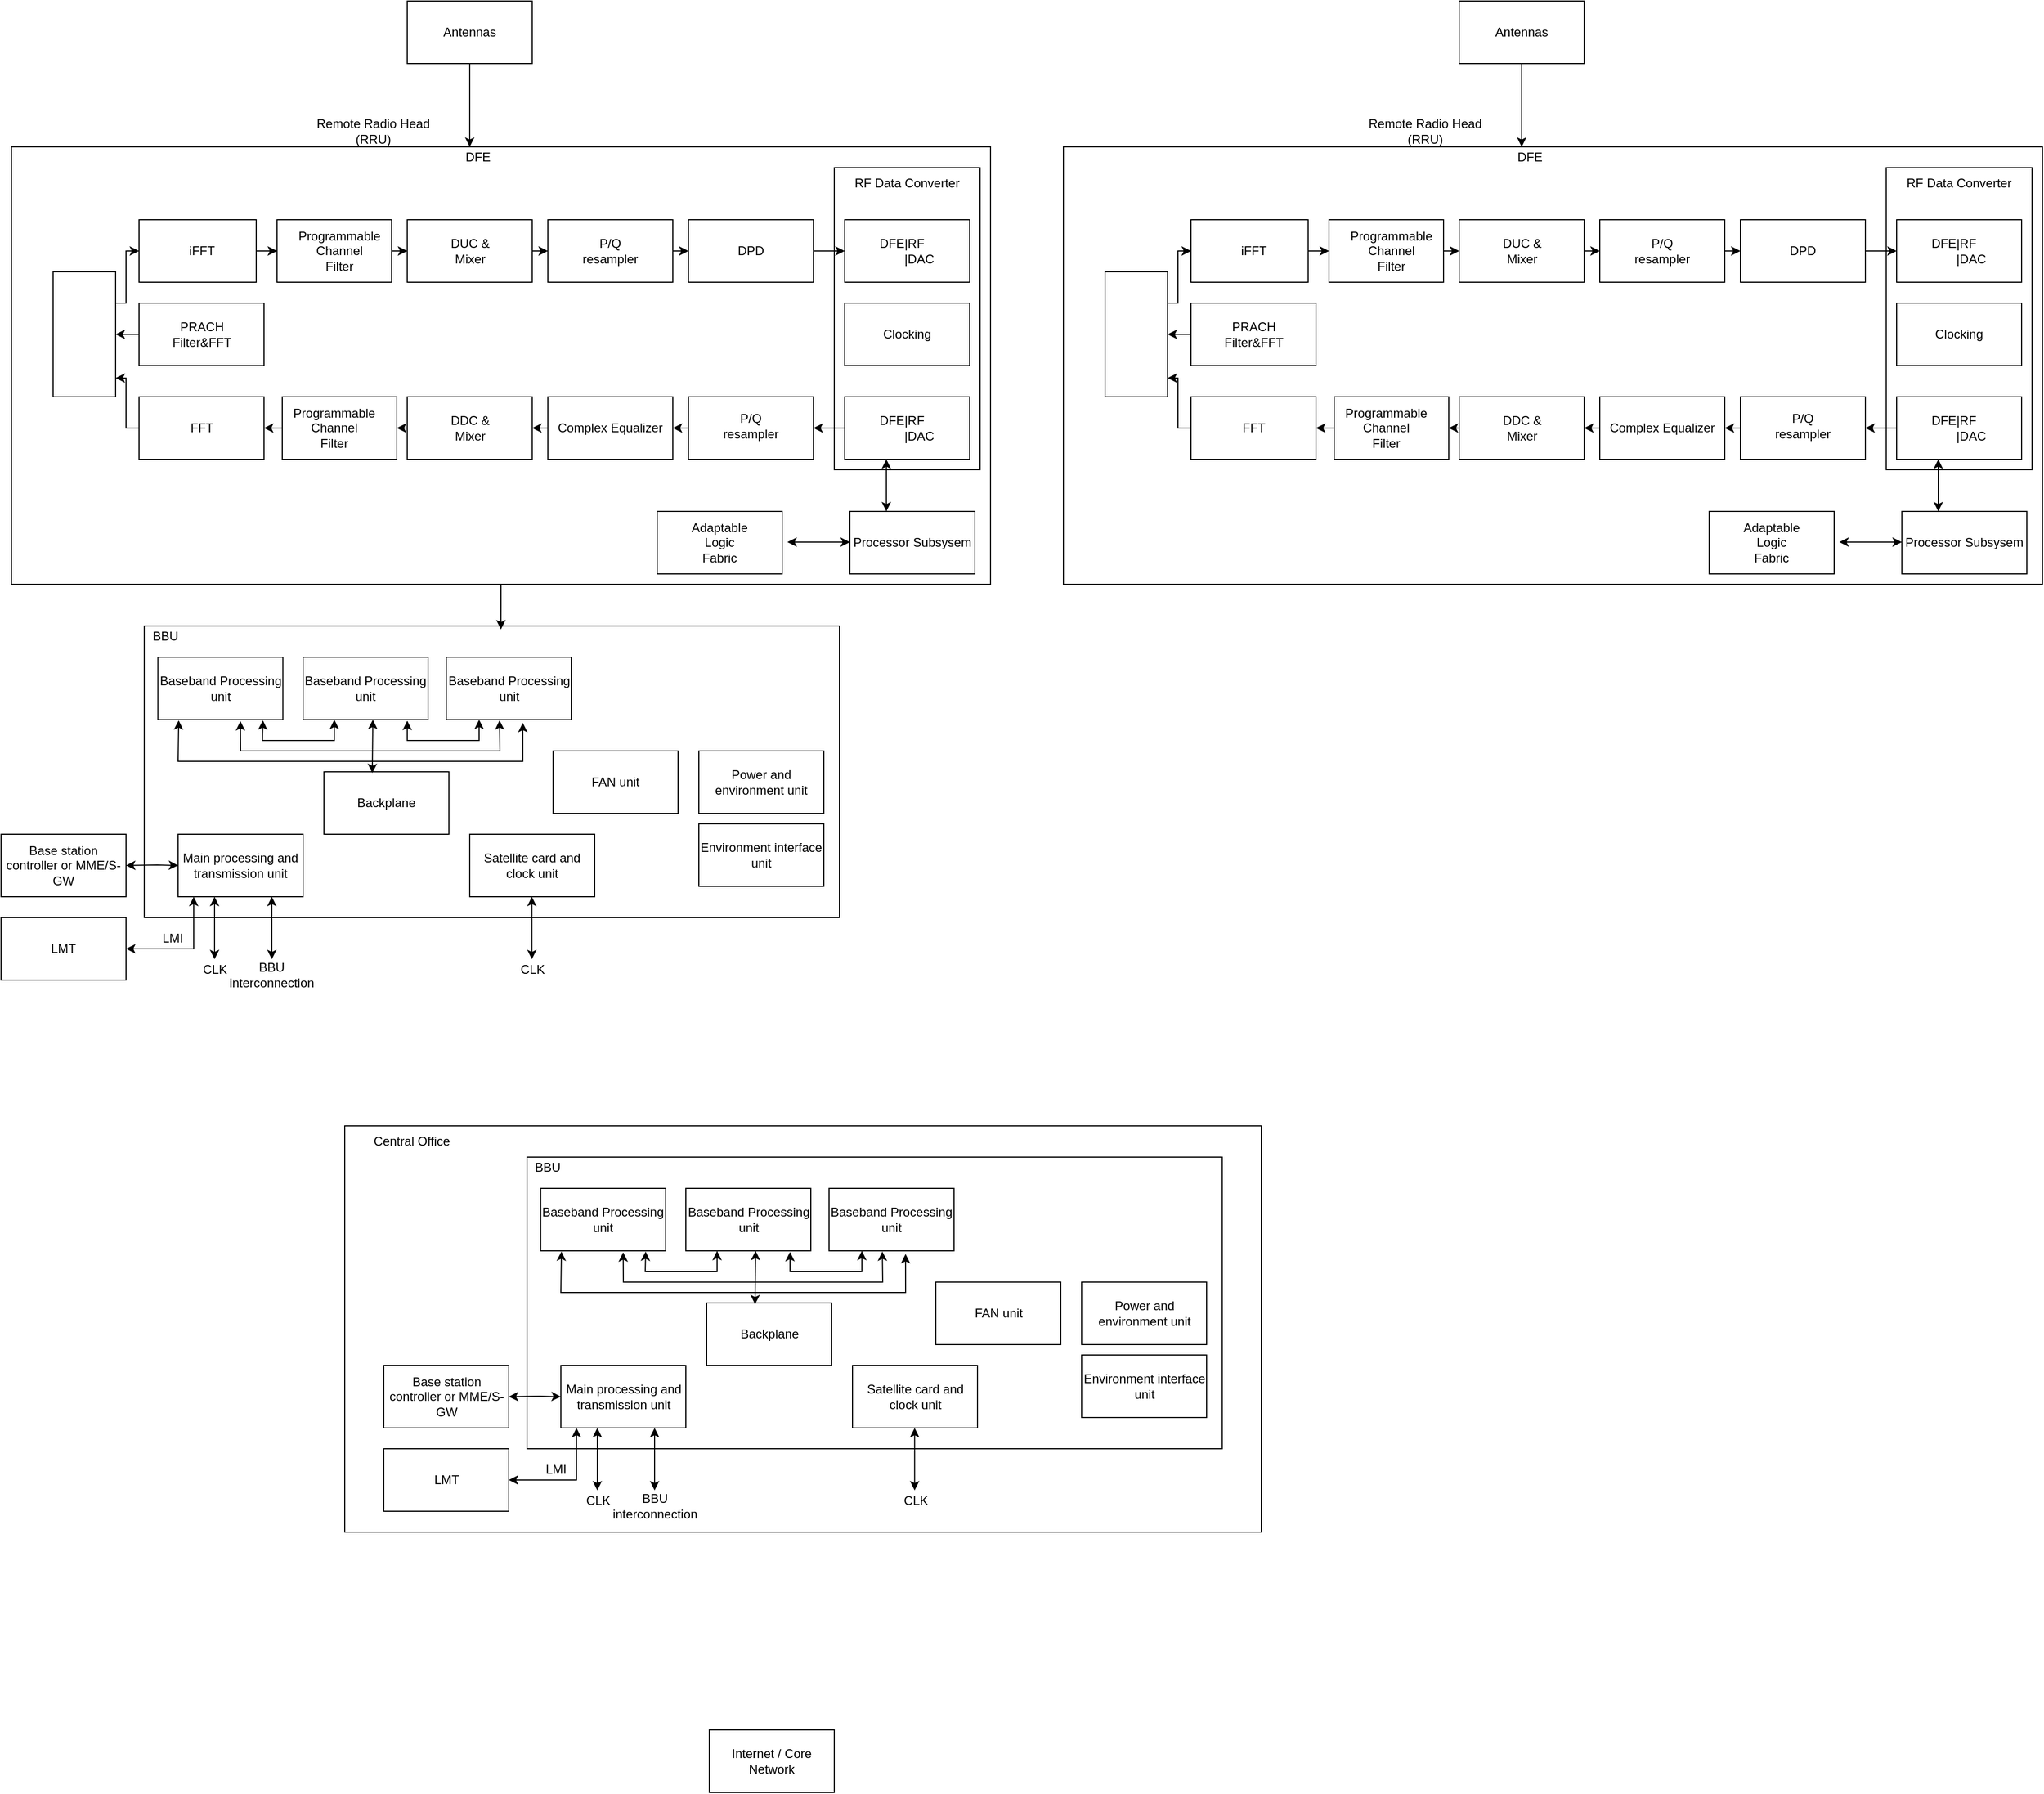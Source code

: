 <mxfile version="26.0.11">
  <diagram name="Страница — 1" id="AFWYC8pL8vRz5wajWs5p">
    <mxGraphModel dx="2497" dy="2127" grid="1" gridSize="10" guides="1" tooltips="1" connect="1" arrows="1" fold="1" page="1" pageScale="1" pageWidth="827" pageHeight="1169" math="0" shadow="0">
      <root>
        <mxCell id="0" />
        <mxCell id="1" parent="0" />
        <mxCell id="9arvkfLOGHVKMitG9cS_-19" style="edgeStyle=orthogonalEdgeStyle;rounded=0;orthogonalLoop=1;jettySize=auto;html=1;exitX=1;exitY=0.5;exitDx=0;exitDy=0;entryX=0;entryY=0.5;entryDx=0;entryDy=0;" parent="1" source="9arvkfLOGHVKMitG9cS_-1" target="9arvkfLOGHVKMitG9cS_-2" edge="1">
          <mxGeometry relative="1" as="geometry">
            <mxPoint x="180" y="-399.714" as="targetPoint" />
          </mxGeometry>
        </mxCell>
        <mxCell id="9arvkfLOGHVKMitG9cS_-1" value="" style="rounded=0;whiteSpace=wrap;html=1;" parent="1" vertex="1">
          <mxGeometry x="82.5" y="-430" width="112.5" height="60" as="geometry" />
        </mxCell>
        <mxCell id="8HPSa5ATCsyHZr1YajdJ-1" value="Antennas" style="rounded=0;whiteSpace=wrap;html=1;" parent="1" vertex="1">
          <mxGeometry x="340" y="-640" width="120" height="60" as="geometry" />
        </mxCell>
        <mxCell id="8HPSa5ATCsyHZr1YajdJ-5" value="iFFT" style="text;html=1;align=center;verticalAlign=middle;whiteSpace=wrap;rounded=0;" parent="1" vertex="1">
          <mxGeometry x="112.5" y="-415" width="60" height="30" as="geometry" />
        </mxCell>
        <mxCell id="9arvkfLOGHVKMitG9cS_-21" style="edgeStyle=orthogonalEdgeStyle;rounded=0;orthogonalLoop=1;jettySize=auto;html=1;exitX=1;exitY=0.5;exitDx=0;exitDy=0;entryX=0;entryY=0.5;entryDx=0;entryDy=0;" parent="1" source="9arvkfLOGHVKMitG9cS_-2" target="9arvkfLOGHVKMitG9cS_-3" edge="1">
          <mxGeometry relative="1" as="geometry" />
        </mxCell>
        <mxCell id="9arvkfLOGHVKMitG9cS_-2" value="" style="rounded=0;whiteSpace=wrap;html=1;" parent="1" vertex="1">
          <mxGeometry x="215" y="-430" width="110" height="60" as="geometry" />
        </mxCell>
        <mxCell id="8HPSa5ATCsyHZr1YajdJ-7" value="Programmable&lt;div&gt;Channel&lt;/div&gt;&lt;div&gt;Filter&lt;/div&gt;" style="text;html=1;align=center;verticalAlign=middle;whiteSpace=wrap;rounded=0;" parent="1" vertex="1">
          <mxGeometry x="245" y="-415" width="60" height="30" as="geometry" />
        </mxCell>
        <mxCell id="9arvkfLOGHVKMitG9cS_-22" style="edgeStyle=orthogonalEdgeStyle;rounded=0;orthogonalLoop=1;jettySize=auto;html=1;exitX=1;exitY=0.5;exitDx=0;exitDy=0;entryX=0;entryY=0.5;entryDx=0;entryDy=0;" parent="1" source="9arvkfLOGHVKMitG9cS_-3" target="9arvkfLOGHVKMitG9cS_-4" edge="1">
          <mxGeometry relative="1" as="geometry" />
        </mxCell>
        <mxCell id="9arvkfLOGHVKMitG9cS_-3" value="" style="rounded=0;whiteSpace=wrap;html=1;" parent="1" vertex="1">
          <mxGeometry x="340" y="-430" width="120" height="60" as="geometry" />
        </mxCell>
        <mxCell id="8HPSa5ATCsyHZr1YajdJ-11" value="DUC &amp;amp; Mixer" style="text;html=1;align=center;verticalAlign=middle;whiteSpace=wrap;rounded=0;" parent="1" vertex="1">
          <mxGeometry x="377.5" y="-415" width="45" height="30" as="geometry" />
        </mxCell>
        <mxCell id="9arvkfLOGHVKMitG9cS_-23" style="edgeStyle=orthogonalEdgeStyle;rounded=0;orthogonalLoop=1;jettySize=auto;html=1;exitX=1;exitY=0.5;exitDx=0;exitDy=0;entryX=0;entryY=0.5;entryDx=0;entryDy=0;" parent="1" source="9arvkfLOGHVKMitG9cS_-4" target="9arvkfLOGHVKMitG9cS_-5" edge="1">
          <mxGeometry relative="1" as="geometry" />
        </mxCell>
        <mxCell id="9arvkfLOGHVKMitG9cS_-4" value="" style="rounded=0;whiteSpace=wrap;html=1;" parent="1" vertex="1">
          <mxGeometry x="475" y="-430" width="120" height="60" as="geometry" />
        </mxCell>
        <mxCell id="8HPSa5ATCsyHZr1YajdJ-13" value="P/Q&lt;div&gt;resampler&lt;/div&gt;" style="text;html=1;align=center;verticalAlign=middle;whiteSpace=wrap;rounded=0;" parent="1" vertex="1">
          <mxGeometry x="505" y="-415" width="60" height="30" as="geometry" />
        </mxCell>
        <mxCell id="9arvkfLOGHVKMitG9cS_-24" style="edgeStyle=orthogonalEdgeStyle;rounded=0;orthogonalLoop=1;jettySize=auto;html=1;exitX=1;exitY=0.5;exitDx=0;exitDy=0;entryX=0;entryY=0.5;entryDx=0;entryDy=0;" parent="1" source="9arvkfLOGHVKMitG9cS_-5" target="9arvkfLOGHVKMitG9cS_-7" edge="1">
          <mxGeometry relative="1" as="geometry" />
        </mxCell>
        <mxCell id="9arvkfLOGHVKMitG9cS_-5" value="" style="rounded=0;whiteSpace=wrap;html=1;" parent="1" vertex="1">
          <mxGeometry x="610" y="-430" width="120" height="60" as="geometry" />
        </mxCell>
        <mxCell id="8HPSa5ATCsyHZr1YajdJ-15" value="DPD" style="text;html=1;align=center;verticalAlign=middle;whiteSpace=wrap;rounded=0;" parent="1" vertex="1">
          <mxGeometry x="650" y="-410" width="40" height="20" as="geometry" />
        </mxCell>
        <mxCell id="9arvkfLOGHVKMitG9cS_-45" style="edgeStyle=orthogonalEdgeStyle;rounded=0;orthogonalLoop=1;jettySize=auto;html=1;exitX=0;exitY=0.5;exitDx=0;exitDy=0;entryX=0.5;entryY=0;entryDx=0;entryDy=0;" parent="1" source="9arvkfLOGHVKMitG9cS_-6" target="9arvkfLOGHVKMitG9cS_-37" edge="1">
          <mxGeometry relative="1" as="geometry" />
        </mxCell>
        <mxCell id="9arvkfLOGHVKMitG9cS_-6" value="" style="rounded=0;whiteSpace=wrap;html=1;" parent="1" vertex="1">
          <mxGeometry x="82.5" y="-350" width="120" height="60" as="geometry" />
        </mxCell>
        <mxCell id="ViER2w0EjmRI4zXE5jcd-5" value="PRACH&lt;div&gt;Filter&amp;amp;FFT&lt;/div&gt;" style="text;html=1;align=center;verticalAlign=middle;whiteSpace=wrap;rounded=0;" parent="1" vertex="1">
          <mxGeometry x="112.5" y="-335" width="60" height="30" as="geometry" />
        </mxCell>
        <mxCell id="9arvkfLOGHVKMitG9cS_-7" value="" style="rounded=0;whiteSpace=wrap;html=1;" parent="1" vertex="1">
          <mxGeometry x="760" y="-430" width="120" height="60" as="geometry" />
        </mxCell>
        <mxCell id="ViER2w0EjmRI4zXE5jcd-4" value="DFE|RF&amp;nbsp; &amp;nbsp; &amp;nbsp; &amp;nbsp; &amp;nbsp; &amp;nbsp;|DAC" style="text;html=1;align=center;verticalAlign=middle;whiteSpace=wrap;rounded=0;" parent="1" vertex="1">
          <mxGeometry x="790" y="-410" width="60" height="20" as="geometry" />
        </mxCell>
        <mxCell id="9arvkfLOGHVKMitG9cS_-10" value="" style="rounded=0;whiteSpace=wrap;html=1;" parent="1" vertex="1">
          <mxGeometry x="82.5" y="-260" width="120" height="60" as="geometry" />
        </mxCell>
        <mxCell id="ViER2w0EjmRI4zXE5jcd-7" value="FFT" style="text;html=1;align=center;verticalAlign=middle;whiteSpace=wrap;rounded=0;" parent="1" vertex="1">
          <mxGeometry x="117.5" y="-242.5" width="50" height="25" as="geometry" />
        </mxCell>
        <mxCell id="9arvkfLOGHVKMitG9cS_-29" style="edgeStyle=orthogonalEdgeStyle;rounded=0;orthogonalLoop=1;jettySize=auto;html=1;exitX=0;exitY=0.5;exitDx=0;exitDy=0;entryX=1;entryY=0.5;entryDx=0;entryDy=0;" parent="1" source="9arvkfLOGHVKMitG9cS_-12" target="9arvkfLOGHVKMitG9cS_-10" edge="1">
          <mxGeometry relative="1" as="geometry" />
        </mxCell>
        <mxCell id="9arvkfLOGHVKMitG9cS_-12" value="" style="rounded=0;whiteSpace=wrap;html=1;" parent="1" vertex="1">
          <mxGeometry x="220" y="-260" width="110" height="60" as="geometry" />
        </mxCell>
        <mxCell id="ViER2w0EjmRI4zXE5jcd-9" value="Programmable&lt;div&gt;Channel&lt;/div&gt;&lt;div&gt;Filter&lt;/div&gt;" style="text;html=1;align=center;verticalAlign=middle;whiteSpace=wrap;rounded=0;" parent="1" vertex="1">
          <mxGeometry x="240" y="-245" width="60" height="30" as="geometry" />
        </mxCell>
        <mxCell id="9arvkfLOGHVKMitG9cS_-28" style="edgeStyle=orthogonalEdgeStyle;rounded=0;orthogonalLoop=1;jettySize=auto;html=1;exitX=0;exitY=0.5;exitDx=0;exitDy=0;entryX=1;entryY=0.5;entryDx=0;entryDy=0;" parent="1" source="9arvkfLOGHVKMitG9cS_-13" target="9arvkfLOGHVKMitG9cS_-12" edge="1">
          <mxGeometry relative="1" as="geometry" />
        </mxCell>
        <mxCell id="9arvkfLOGHVKMitG9cS_-13" value="" style="rounded=0;whiteSpace=wrap;html=1;" parent="1" vertex="1">
          <mxGeometry x="340" y="-260" width="120" height="60" as="geometry" />
        </mxCell>
        <mxCell id="ViER2w0EjmRI4zXE5jcd-11" value="DDC &amp;amp; Mixer" style="text;html=1;align=center;verticalAlign=middle;whiteSpace=wrap;rounded=0;" parent="1" vertex="1">
          <mxGeometry x="377.5" y="-245" width="45" height="30" as="geometry" />
        </mxCell>
        <mxCell id="9arvkfLOGHVKMitG9cS_-27" style="edgeStyle=orthogonalEdgeStyle;rounded=0;orthogonalLoop=1;jettySize=auto;html=1;exitX=0;exitY=0.5;exitDx=0;exitDy=0;entryX=1;entryY=0.5;entryDx=0;entryDy=0;" parent="1" source="9arvkfLOGHVKMitG9cS_-14" target="9arvkfLOGHVKMitG9cS_-13" edge="1">
          <mxGeometry relative="1" as="geometry" />
        </mxCell>
        <mxCell id="9arvkfLOGHVKMitG9cS_-14" value="Complex Equalizer" style="rounded=0;whiteSpace=wrap;html=1;" parent="1" vertex="1">
          <mxGeometry x="475" y="-260" width="120" height="60" as="geometry" />
        </mxCell>
        <mxCell id="9arvkfLOGHVKMitG9cS_-26" style="edgeStyle=orthogonalEdgeStyle;rounded=0;orthogonalLoop=1;jettySize=auto;html=1;exitX=0;exitY=0.5;exitDx=0;exitDy=0;entryX=1;entryY=0.5;entryDx=0;entryDy=0;" parent="1" source="9arvkfLOGHVKMitG9cS_-15" target="9arvkfLOGHVKMitG9cS_-14" edge="1">
          <mxGeometry relative="1" as="geometry" />
        </mxCell>
        <mxCell id="9arvkfLOGHVKMitG9cS_-15" value="" style="rounded=0;whiteSpace=wrap;html=1;" parent="1" vertex="1">
          <mxGeometry x="610" y="-260" width="120" height="60" as="geometry" />
        </mxCell>
        <mxCell id="ViER2w0EjmRI4zXE5jcd-14" value="P/Q&lt;div&gt;resampler&lt;/div&gt;" style="text;html=1;align=center;verticalAlign=middle;whiteSpace=wrap;rounded=0;" parent="1" vertex="1">
          <mxGeometry x="640" y="-247.5" width="60" height="30" as="geometry" />
        </mxCell>
        <mxCell id="9arvkfLOGHVKMitG9cS_-25" style="edgeStyle=orthogonalEdgeStyle;rounded=0;orthogonalLoop=1;jettySize=auto;html=1;exitX=0;exitY=0.5;exitDx=0;exitDy=0;entryX=1;entryY=0.5;entryDx=0;entryDy=0;" parent="1" source="9arvkfLOGHVKMitG9cS_-16" target="9arvkfLOGHVKMitG9cS_-15" edge="1">
          <mxGeometry relative="1" as="geometry" />
        </mxCell>
        <mxCell id="9arvkfLOGHVKMitG9cS_-16" value="" style="rounded=0;whiteSpace=wrap;html=1;" parent="1" vertex="1">
          <mxGeometry x="760" y="-260" width="120" height="60" as="geometry" />
        </mxCell>
        <mxCell id="ViER2w0EjmRI4zXE5jcd-16" value="DFE|RF&amp;nbsp; &amp;nbsp; &amp;nbsp; &amp;nbsp; &amp;nbsp; &amp;nbsp;|DAC" style="text;html=1;align=center;verticalAlign=middle;whiteSpace=wrap;rounded=0;" parent="1" vertex="1">
          <mxGeometry x="790" y="-250" width="60" height="40" as="geometry" />
        </mxCell>
        <mxCell id="9arvkfLOGHVKMitG9cS_-30" value="Clocking" style="rounded=0;whiteSpace=wrap;html=1;" parent="1" vertex="1">
          <mxGeometry x="760" y="-350" width="120" height="60" as="geometry" />
        </mxCell>
        <mxCell id="9arvkfLOGHVKMitG9cS_-31" value="" style="rounded=0;whiteSpace=wrap;html=1;fillColor=none;" parent="1" vertex="1">
          <mxGeometry x="750" y="-480" width="140" height="290" as="geometry" />
        </mxCell>
        <mxCell id="9arvkfLOGHVKMitG9cS_-32" value="RF Data Converter" style="text;html=1;align=center;verticalAlign=middle;whiteSpace=wrap;rounded=0;" parent="1" vertex="1">
          <mxGeometry x="755" y="-480" width="130" height="30" as="geometry" />
        </mxCell>
        <mxCell id="9arvkfLOGHVKMitG9cS_-33" value="Adaptable&lt;div&gt;Logic&lt;/div&gt;&lt;div&gt;Fabric&lt;/div&gt;" style="rounded=0;whiteSpace=wrap;html=1;" parent="1" vertex="1">
          <mxGeometry x="580" y="-150" width="120" height="60" as="geometry" />
        </mxCell>
        <mxCell id="9arvkfLOGHVKMitG9cS_-34" value="Processor Subsysem" style="rounded=0;whiteSpace=wrap;html=1;" parent="1" vertex="1">
          <mxGeometry x="765" y="-150" width="120" height="60" as="geometry" />
        </mxCell>
        <mxCell id="9arvkfLOGHVKMitG9cS_-35" value="" style="endArrow=classic;startArrow=classic;html=1;rounded=0;" parent="1" edge="1">
          <mxGeometry width="50" height="50" relative="1" as="geometry">
            <mxPoint x="800" y="-150" as="sourcePoint" />
            <mxPoint x="800" y="-200" as="targetPoint" />
          </mxGeometry>
        </mxCell>
        <mxCell id="9arvkfLOGHVKMitG9cS_-36" value="" style="endArrow=classic;startArrow=classic;html=1;rounded=0;" parent="1" edge="1">
          <mxGeometry width="50" height="50" relative="1" as="geometry">
            <mxPoint x="705" y="-120.5" as="sourcePoint" />
            <mxPoint x="765" y="-120.5" as="targetPoint" />
          </mxGeometry>
        </mxCell>
        <mxCell id="9arvkfLOGHVKMitG9cS_-44" style="edgeStyle=orthogonalEdgeStyle;rounded=0;orthogonalLoop=1;jettySize=auto;html=1;exitX=0.25;exitY=0;exitDx=0;exitDy=0;entryX=0;entryY=0.5;entryDx=0;entryDy=0;" parent="1" source="9arvkfLOGHVKMitG9cS_-37" target="9arvkfLOGHVKMitG9cS_-1" edge="1">
          <mxGeometry relative="1" as="geometry">
            <Array as="points">
              <mxPoint x="70" y="-350" />
              <mxPoint x="70" y="-400" />
            </Array>
          </mxGeometry>
        </mxCell>
        <mxCell id="9arvkfLOGHVKMitG9cS_-37" value="" style="rounded=0;whiteSpace=wrap;html=1;direction=south;" parent="1" vertex="1">
          <mxGeometry y="-380" width="60" height="120" as="geometry" />
        </mxCell>
        <mxCell id="9arvkfLOGHVKMitG9cS_-38" value="" style="rounded=0;whiteSpace=wrap;html=1;fillColor=none;" parent="1" vertex="1">
          <mxGeometry x="-40" y="-500" width="940" height="420" as="geometry" />
        </mxCell>
        <mxCell id="9arvkfLOGHVKMitG9cS_-39" value="DFE" style="text;html=1;align=center;verticalAlign=middle;whiteSpace=wrap;rounded=0;" parent="1" vertex="1">
          <mxGeometry x="377.5" y="-500" width="60" height="20" as="geometry" />
        </mxCell>
        <mxCell id="9arvkfLOGHVKMitG9cS_-40" value="Remote Radio Head (RRU)" style="text;html=1;align=center;verticalAlign=middle;whiteSpace=wrap;rounded=0;" parent="1" vertex="1">
          <mxGeometry x="245" y="-530" width="125" height="30" as="geometry" />
        </mxCell>
        <mxCell id="9arvkfLOGHVKMitG9cS_-43" style="edgeStyle=orthogonalEdgeStyle;rounded=0;orthogonalLoop=1;jettySize=auto;html=1;exitX=0.5;exitY=1;exitDx=0;exitDy=0;" parent="1" source="8HPSa5ATCsyHZr1YajdJ-1" edge="1">
          <mxGeometry relative="1" as="geometry">
            <mxPoint x="400" y="-500" as="targetPoint" />
          </mxGeometry>
        </mxCell>
        <mxCell id="9arvkfLOGHVKMitG9cS_-46" style="edgeStyle=orthogonalEdgeStyle;rounded=0;orthogonalLoop=1;jettySize=auto;html=1;exitX=0;exitY=0.5;exitDx=0;exitDy=0;" parent="1" source="9arvkfLOGHVKMitG9cS_-10" edge="1">
          <mxGeometry relative="1" as="geometry">
            <mxPoint x="60" y="-278" as="targetPoint" />
            <Array as="points">
              <mxPoint x="70" y="-230" />
              <mxPoint x="70" y="-278" />
            </Array>
          </mxGeometry>
        </mxCell>
        <mxCell id="9arvkfLOGHVKMitG9cS_-47" value="Baseband Processing unit" style="rounded=0;whiteSpace=wrap;html=1;" parent="1" vertex="1">
          <mxGeometry x="100.63" y="-10" width="120" height="60" as="geometry" />
        </mxCell>
        <mxCell id="9arvkfLOGHVKMitG9cS_-48" value="Baseband Processing unit" style="rounded=0;whiteSpace=wrap;html=1;" parent="1" vertex="1">
          <mxGeometry x="240" y="-10" width="120" height="60" as="geometry" />
        </mxCell>
        <mxCell id="9arvkfLOGHVKMitG9cS_-49" value="Baseband Processing unit" style="rounded=0;whiteSpace=wrap;html=1;" parent="1" vertex="1">
          <mxGeometry x="377.5" y="-10" width="120" height="60" as="geometry" />
        </mxCell>
        <mxCell id="9arvkfLOGHVKMitG9cS_-50" value="FAN unit" style="rounded=0;whiteSpace=wrap;html=1;" parent="1" vertex="1">
          <mxGeometry x="480" y="80" width="120" height="60" as="geometry" />
        </mxCell>
        <mxCell id="9arvkfLOGHVKMitG9cS_-51" value="Power and environment unit" style="rounded=0;whiteSpace=wrap;html=1;" parent="1" vertex="1">
          <mxGeometry x="620" y="80" width="120" height="60" as="geometry" />
        </mxCell>
        <mxCell id="9arvkfLOGHVKMitG9cS_-52" value="Main processing and transmission unit" style="rounded=0;whiteSpace=wrap;html=1;" parent="1" vertex="1">
          <mxGeometry x="120" y="160" width="120" height="60" as="geometry" />
        </mxCell>
        <mxCell id="9arvkfLOGHVKMitG9cS_-53" value="Satellite card and clock unit" style="rounded=0;whiteSpace=wrap;html=1;" parent="1" vertex="1">
          <mxGeometry x="400" y="160" width="120" height="60" as="geometry" />
        </mxCell>
        <mxCell id="9arvkfLOGHVKMitG9cS_-54" value="Environment interface unit" style="rounded=0;whiteSpace=wrap;html=1;" parent="1" vertex="1">
          <mxGeometry x="620" y="150" width="120" height="60" as="geometry" />
        </mxCell>
        <mxCell id="9arvkfLOGHVKMitG9cS_-56" value="Base station controller or MME/S-GW" style="rounded=0;whiteSpace=wrap;html=1;" parent="1" vertex="1">
          <mxGeometry x="-50" y="160" width="120" height="60" as="geometry" />
        </mxCell>
        <mxCell id="9arvkfLOGHVKMitG9cS_-57" value="" style="endArrow=classic;startArrow=classic;html=1;rounded=0;entryX=0;entryY=0.5;entryDx=0;entryDy=0;exitX=1;exitY=0.5;exitDx=0;exitDy=0;" parent="1" source="9arvkfLOGHVKMitG9cS_-56" target="9arvkfLOGHVKMitG9cS_-52" edge="1">
          <mxGeometry width="50" height="50" relative="1" as="geometry">
            <mxPoint x="70" y="190" as="sourcePoint" />
            <mxPoint x="115" y="190" as="targetPoint" />
            <Array as="points">
              <mxPoint x="100" y="189.5" />
            </Array>
          </mxGeometry>
        </mxCell>
        <mxCell id="9arvkfLOGHVKMitG9cS_-58" value="" style="endArrow=classic;startArrow=classic;html=1;rounded=0;" parent="1" edge="1">
          <mxGeometry width="50" height="50" relative="1" as="geometry">
            <mxPoint x="459.66" y="280" as="sourcePoint" />
            <mxPoint x="459.66" y="220" as="targetPoint" />
          </mxGeometry>
        </mxCell>
        <mxCell id="9arvkfLOGHVKMitG9cS_-59" value="" style="endArrow=classic;startArrow=classic;html=1;rounded=0;" parent="1" edge="1">
          <mxGeometry width="50" height="50" relative="1" as="geometry">
            <mxPoint x="210" y="280" as="sourcePoint" />
            <mxPoint x="210" y="220" as="targetPoint" />
          </mxGeometry>
        </mxCell>
        <mxCell id="9arvkfLOGHVKMitG9cS_-60" value="" style="endArrow=classic;startArrow=classic;html=1;rounded=0;" parent="1" edge="1">
          <mxGeometry width="50" height="50" relative="1" as="geometry">
            <mxPoint x="155" y="280" as="sourcePoint" />
            <mxPoint x="155" y="220" as="targetPoint" />
          </mxGeometry>
        </mxCell>
        <mxCell id="9arvkfLOGHVKMitG9cS_-62" value="CLK" style="text;html=1;align=center;verticalAlign=middle;whiteSpace=wrap;rounded=0;" parent="1" vertex="1">
          <mxGeometry x="135" y="280" width="41.25" height="20" as="geometry" />
        </mxCell>
        <mxCell id="9arvkfLOGHVKMitG9cS_-63" value="BBU&lt;div&gt;interconnection&lt;/div&gt;" style="text;html=1;align=center;verticalAlign=middle;whiteSpace=wrap;rounded=0;" parent="1" vertex="1">
          <mxGeometry x="180" y="280" width="60" height="30" as="geometry" />
        </mxCell>
        <mxCell id="9arvkfLOGHVKMitG9cS_-64" value="CLK" style="text;html=1;align=center;verticalAlign=middle;whiteSpace=wrap;rounded=0;" parent="1" vertex="1">
          <mxGeometry x="440" y="280" width="41.25" height="20" as="geometry" />
        </mxCell>
        <mxCell id="9arvkfLOGHVKMitG9cS_-65" value="" style="endArrow=classic;startArrow=classic;html=1;rounded=0;exitX=1;exitY=0.5;exitDx=0;exitDy=0;" parent="1" source="9arvkfLOGHVKMitG9cS_-67" edge="1">
          <mxGeometry width="50" height="50" relative="1" as="geometry">
            <mxPoint x="85" y="270" as="sourcePoint" />
            <mxPoint x="135" y="220" as="targetPoint" />
            <Array as="points">
              <mxPoint x="135" y="270" />
            </Array>
          </mxGeometry>
        </mxCell>
        <mxCell id="9arvkfLOGHVKMitG9cS_-66" value="LMI" style="text;html=1;align=center;verticalAlign=middle;whiteSpace=wrap;rounded=0;" parent="1" vertex="1">
          <mxGeometry x="95" y="250" width="40" height="20" as="geometry" />
        </mxCell>
        <mxCell id="9arvkfLOGHVKMitG9cS_-67" value="LMT" style="rounded=0;whiteSpace=wrap;html=1;" parent="1" vertex="1">
          <mxGeometry x="-50" y="240" width="120" height="60" as="geometry" />
        </mxCell>
        <mxCell id="9arvkfLOGHVKMitG9cS_-69" value="" style="rounded=0;whiteSpace=wrap;html=1;fillColor=none;" parent="1" vertex="1">
          <mxGeometry x="87.5" y="-40" width="667.5" height="280" as="geometry" />
        </mxCell>
        <mxCell id="9arvkfLOGHVKMitG9cS_-70" value="BBU" style="text;html=1;align=center;verticalAlign=middle;whiteSpace=wrap;rounded=0;" parent="1" vertex="1">
          <mxGeometry x="82.5" y="-40" width="50" height="20" as="geometry" />
        </mxCell>
        <mxCell id="9arvkfLOGHVKMitG9cS_-71" value="Backplane" style="rounded=0;whiteSpace=wrap;html=1;" parent="1" vertex="1">
          <mxGeometry x="260" y="100" width="120" height="60" as="geometry" />
        </mxCell>
        <mxCell id="9arvkfLOGHVKMitG9cS_-72" value="" style="endArrow=classic;startArrow=classic;html=1;rounded=0;entryX=0.25;entryY=1;entryDx=0;entryDy=0;exitX=0.84;exitY=1.01;exitDx=0;exitDy=0;exitPerimeter=0;" parent="1" source="9arvkfLOGHVKMitG9cS_-47" target="9arvkfLOGHVKMitG9cS_-48" edge="1">
          <mxGeometry width="50" height="50" relative="1" as="geometry">
            <mxPoint x="170" y="100" as="sourcePoint" />
            <mxPoint x="155.63" y="60" as="targetPoint" />
            <Array as="points">
              <mxPoint x="201" y="70" />
              <mxPoint x="240" y="70" />
              <mxPoint x="270" y="70" />
            </Array>
          </mxGeometry>
        </mxCell>
        <mxCell id="9arvkfLOGHVKMitG9cS_-73" value="" style="endArrow=classic;startArrow=classic;html=1;rounded=0;entryX=0.25;entryY=1;entryDx=0;entryDy=0;exitX=0.84;exitY=1.01;exitDx=0;exitDy=0;exitPerimeter=0;" parent="1" edge="1">
          <mxGeometry width="50" height="50" relative="1" as="geometry">
            <mxPoint x="340" y="51" as="sourcePoint" />
            <mxPoint x="409" y="50" as="targetPoint" />
            <Array as="points">
              <mxPoint x="340" y="70" />
              <mxPoint x="379" y="70" />
              <mxPoint x="409" y="70" />
            </Array>
          </mxGeometry>
        </mxCell>
        <mxCell id="9arvkfLOGHVKMitG9cS_-74" value="" style="endArrow=classic;startArrow=classic;html=1;rounded=0;entryX=0.426;entryY=1.01;entryDx=0;entryDy=0;exitX=0.66;exitY=1.023;exitDx=0;exitDy=0;exitPerimeter=0;entryPerimeter=0;" parent="1" source="9arvkfLOGHVKMitG9cS_-47" target="9arvkfLOGHVKMitG9cS_-49" edge="1">
          <mxGeometry width="50" height="50" relative="1" as="geometry">
            <mxPoint x="180" y="81" as="sourcePoint" />
            <mxPoint x="249" y="80" as="targetPoint" />
            <Array as="points">
              <mxPoint x="180" y="80" />
              <mxPoint x="220" y="80" />
              <mxPoint x="330" y="80" />
              <mxPoint x="429" y="80" />
            </Array>
          </mxGeometry>
        </mxCell>
        <mxCell id="9arvkfLOGHVKMitG9cS_-75" value="" style="endArrow=classic;startArrow=classic;html=1;rounded=0;entryX=0.612;entryY=1.05;entryDx=0;entryDy=0;exitX=0.166;exitY=1.01;exitDx=0;exitDy=0;exitPerimeter=0;entryPerimeter=0;" parent="1" source="9arvkfLOGHVKMitG9cS_-47" target="9arvkfLOGHVKMitG9cS_-49" edge="1">
          <mxGeometry width="50" height="50" relative="1" as="geometry">
            <mxPoint x="221" y="71" as="sourcePoint" />
            <mxPoint x="290" y="70" as="targetPoint" />
            <Array as="points">
              <mxPoint x="120" y="90" />
              <mxPoint x="260" y="90" />
              <mxPoint x="451" y="90" />
            </Array>
          </mxGeometry>
        </mxCell>
        <mxCell id="9arvkfLOGHVKMitG9cS_-76" value="" style="endArrow=classic;startArrow=classic;html=1;rounded=0;exitX=0.387;exitY=0.021;exitDx=0;exitDy=0;exitPerimeter=0;" parent="1" source="9arvkfLOGHVKMitG9cS_-71" edge="1">
          <mxGeometry width="50" height="50" relative="1" as="geometry">
            <mxPoint x="307" y="110" as="sourcePoint" />
            <mxPoint x="307" y="50" as="targetPoint" />
          </mxGeometry>
        </mxCell>
        <mxCell id="k0W73LiMB_W4spe2Is2X-1" style="edgeStyle=orthogonalEdgeStyle;rounded=0;orthogonalLoop=1;jettySize=auto;html=1;exitX=1;exitY=0.5;exitDx=0;exitDy=0;entryX=0;entryY=0.5;entryDx=0;entryDy=0;" edge="1" parent="1" source="k0W73LiMB_W4spe2Is2X-2" target="k0W73LiMB_W4spe2Is2X-6">
          <mxGeometry relative="1" as="geometry">
            <mxPoint x="1190" y="-399.714" as="targetPoint" />
          </mxGeometry>
        </mxCell>
        <mxCell id="k0W73LiMB_W4spe2Is2X-2" value="" style="rounded=0;whiteSpace=wrap;html=1;" vertex="1" parent="1">
          <mxGeometry x="1092.5" y="-430" width="112.5" height="60" as="geometry" />
        </mxCell>
        <mxCell id="k0W73LiMB_W4spe2Is2X-3" value="Antennas" style="rounded=0;whiteSpace=wrap;html=1;" vertex="1" parent="1">
          <mxGeometry x="1350" y="-640" width="120" height="60" as="geometry" />
        </mxCell>
        <mxCell id="k0W73LiMB_W4spe2Is2X-4" value="iFFT" style="text;html=1;align=center;verticalAlign=middle;whiteSpace=wrap;rounded=0;" vertex="1" parent="1">
          <mxGeometry x="1122.5" y="-415" width="60" height="30" as="geometry" />
        </mxCell>
        <mxCell id="k0W73LiMB_W4spe2Is2X-5" style="edgeStyle=orthogonalEdgeStyle;rounded=0;orthogonalLoop=1;jettySize=auto;html=1;exitX=1;exitY=0.5;exitDx=0;exitDy=0;entryX=0;entryY=0.5;entryDx=0;entryDy=0;" edge="1" parent="1" source="k0W73LiMB_W4spe2Is2X-6" target="k0W73LiMB_W4spe2Is2X-9">
          <mxGeometry relative="1" as="geometry" />
        </mxCell>
        <mxCell id="k0W73LiMB_W4spe2Is2X-6" value="" style="rounded=0;whiteSpace=wrap;html=1;" vertex="1" parent="1">
          <mxGeometry x="1225" y="-430" width="110" height="60" as="geometry" />
        </mxCell>
        <mxCell id="k0W73LiMB_W4spe2Is2X-7" value="Programmable&lt;div&gt;Channel&lt;/div&gt;&lt;div&gt;Filter&lt;/div&gt;" style="text;html=1;align=center;verticalAlign=middle;whiteSpace=wrap;rounded=0;" vertex="1" parent="1">
          <mxGeometry x="1255" y="-415" width="60" height="30" as="geometry" />
        </mxCell>
        <mxCell id="k0W73LiMB_W4spe2Is2X-8" style="edgeStyle=orthogonalEdgeStyle;rounded=0;orthogonalLoop=1;jettySize=auto;html=1;exitX=1;exitY=0.5;exitDx=0;exitDy=0;entryX=0;entryY=0.5;entryDx=0;entryDy=0;" edge="1" parent="1" source="k0W73LiMB_W4spe2Is2X-9" target="k0W73LiMB_W4spe2Is2X-12">
          <mxGeometry relative="1" as="geometry" />
        </mxCell>
        <mxCell id="k0W73LiMB_W4spe2Is2X-9" value="" style="rounded=0;whiteSpace=wrap;html=1;" vertex="1" parent="1">
          <mxGeometry x="1350" y="-430" width="120" height="60" as="geometry" />
        </mxCell>
        <mxCell id="k0W73LiMB_W4spe2Is2X-10" value="DUC &amp;amp; Mixer" style="text;html=1;align=center;verticalAlign=middle;whiteSpace=wrap;rounded=0;" vertex="1" parent="1">
          <mxGeometry x="1387.5" y="-415" width="45" height="30" as="geometry" />
        </mxCell>
        <mxCell id="k0W73LiMB_W4spe2Is2X-11" style="edgeStyle=orthogonalEdgeStyle;rounded=0;orthogonalLoop=1;jettySize=auto;html=1;exitX=1;exitY=0.5;exitDx=0;exitDy=0;entryX=0;entryY=0.5;entryDx=0;entryDy=0;" edge="1" parent="1" source="k0W73LiMB_W4spe2Is2X-12" target="k0W73LiMB_W4spe2Is2X-15">
          <mxGeometry relative="1" as="geometry" />
        </mxCell>
        <mxCell id="k0W73LiMB_W4spe2Is2X-12" value="" style="rounded=0;whiteSpace=wrap;html=1;" vertex="1" parent="1">
          <mxGeometry x="1485" y="-430" width="120" height="60" as="geometry" />
        </mxCell>
        <mxCell id="k0W73LiMB_W4spe2Is2X-13" value="P/Q&lt;div&gt;resampler&lt;/div&gt;" style="text;html=1;align=center;verticalAlign=middle;whiteSpace=wrap;rounded=0;" vertex="1" parent="1">
          <mxGeometry x="1515" y="-415" width="60" height="30" as="geometry" />
        </mxCell>
        <mxCell id="k0W73LiMB_W4spe2Is2X-14" style="edgeStyle=orthogonalEdgeStyle;rounded=0;orthogonalLoop=1;jettySize=auto;html=1;exitX=1;exitY=0.5;exitDx=0;exitDy=0;entryX=0;entryY=0.5;entryDx=0;entryDy=0;" edge="1" parent="1" source="k0W73LiMB_W4spe2Is2X-15" target="k0W73LiMB_W4spe2Is2X-20">
          <mxGeometry relative="1" as="geometry" />
        </mxCell>
        <mxCell id="k0W73LiMB_W4spe2Is2X-15" value="" style="rounded=0;whiteSpace=wrap;html=1;" vertex="1" parent="1">
          <mxGeometry x="1620" y="-430" width="120" height="60" as="geometry" />
        </mxCell>
        <mxCell id="k0W73LiMB_W4spe2Is2X-16" value="DPD" style="text;html=1;align=center;verticalAlign=middle;whiteSpace=wrap;rounded=0;" vertex="1" parent="1">
          <mxGeometry x="1660" y="-410" width="40" height="20" as="geometry" />
        </mxCell>
        <mxCell id="k0W73LiMB_W4spe2Is2X-17" style="edgeStyle=orthogonalEdgeStyle;rounded=0;orthogonalLoop=1;jettySize=auto;html=1;exitX=0;exitY=0.5;exitDx=0;exitDy=0;entryX=0.5;entryY=0;entryDx=0;entryDy=0;" edge="1" parent="1" source="k0W73LiMB_W4spe2Is2X-18" target="k0W73LiMB_W4spe2Is2X-46">
          <mxGeometry relative="1" as="geometry" />
        </mxCell>
        <mxCell id="k0W73LiMB_W4spe2Is2X-18" value="" style="rounded=0;whiteSpace=wrap;html=1;" vertex="1" parent="1">
          <mxGeometry x="1092.5" y="-350" width="120" height="60" as="geometry" />
        </mxCell>
        <mxCell id="k0W73LiMB_W4spe2Is2X-19" value="PRACH&lt;div&gt;Filter&amp;amp;FFT&lt;/div&gt;" style="text;html=1;align=center;verticalAlign=middle;whiteSpace=wrap;rounded=0;" vertex="1" parent="1">
          <mxGeometry x="1122.5" y="-335" width="60" height="30" as="geometry" />
        </mxCell>
        <mxCell id="k0W73LiMB_W4spe2Is2X-20" value="" style="rounded=0;whiteSpace=wrap;html=1;" vertex="1" parent="1">
          <mxGeometry x="1770" y="-430" width="120" height="60" as="geometry" />
        </mxCell>
        <mxCell id="k0W73LiMB_W4spe2Is2X-21" value="DFE|RF&amp;nbsp; &amp;nbsp; &amp;nbsp; &amp;nbsp; &amp;nbsp; &amp;nbsp;|DAC" style="text;html=1;align=center;verticalAlign=middle;whiteSpace=wrap;rounded=0;" vertex="1" parent="1">
          <mxGeometry x="1800" y="-410" width="60" height="20" as="geometry" />
        </mxCell>
        <mxCell id="k0W73LiMB_W4spe2Is2X-22" value="" style="rounded=0;whiteSpace=wrap;html=1;" vertex="1" parent="1">
          <mxGeometry x="1092.5" y="-260" width="120" height="60" as="geometry" />
        </mxCell>
        <mxCell id="k0W73LiMB_W4spe2Is2X-23" value="FFT" style="text;html=1;align=center;verticalAlign=middle;whiteSpace=wrap;rounded=0;" vertex="1" parent="1">
          <mxGeometry x="1127.5" y="-242.5" width="50" height="25" as="geometry" />
        </mxCell>
        <mxCell id="k0W73LiMB_W4spe2Is2X-24" style="edgeStyle=orthogonalEdgeStyle;rounded=0;orthogonalLoop=1;jettySize=auto;html=1;exitX=0;exitY=0.5;exitDx=0;exitDy=0;entryX=1;entryY=0.5;entryDx=0;entryDy=0;" edge="1" parent="1" source="k0W73LiMB_W4spe2Is2X-25" target="k0W73LiMB_W4spe2Is2X-22">
          <mxGeometry relative="1" as="geometry" />
        </mxCell>
        <mxCell id="k0W73LiMB_W4spe2Is2X-25" value="" style="rounded=0;whiteSpace=wrap;html=1;" vertex="1" parent="1">
          <mxGeometry x="1230" y="-260" width="110" height="60" as="geometry" />
        </mxCell>
        <mxCell id="k0W73LiMB_W4spe2Is2X-26" value="Programmable&lt;div&gt;Channel&lt;/div&gt;&lt;div&gt;Filter&lt;/div&gt;" style="text;html=1;align=center;verticalAlign=middle;whiteSpace=wrap;rounded=0;" vertex="1" parent="1">
          <mxGeometry x="1250" y="-245" width="60" height="30" as="geometry" />
        </mxCell>
        <mxCell id="k0W73LiMB_W4spe2Is2X-27" style="edgeStyle=orthogonalEdgeStyle;rounded=0;orthogonalLoop=1;jettySize=auto;html=1;exitX=0;exitY=0.5;exitDx=0;exitDy=0;entryX=1;entryY=0.5;entryDx=0;entryDy=0;" edge="1" parent="1" source="k0W73LiMB_W4spe2Is2X-28" target="k0W73LiMB_W4spe2Is2X-25">
          <mxGeometry relative="1" as="geometry" />
        </mxCell>
        <mxCell id="k0W73LiMB_W4spe2Is2X-28" value="" style="rounded=0;whiteSpace=wrap;html=1;" vertex="1" parent="1">
          <mxGeometry x="1350" y="-260" width="120" height="60" as="geometry" />
        </mxCell>
        <mxCell id="k0W73LiMB_W4spe2Is2X-29" value="DDC &amp;amp; Mixer" style="text;html=1;align=center;verticalAlign=middle;whiteSpace=wrap;rounded=0;" vertex="1" parent="1">
          <mxGeometry x="1387.5" y="-245" width="45" height="30" as="geometry" />
        </mxCell>
        <mxCell id="k0W73LiMB_W4spe2Is2X-30" style="edgeStyle=orthogonalEdgeStyle;rounded=0;orthogonalLoop=1;jettySize=auto;html=1;exitX=0;exitY=0.5;exitDx=0;exitDy=0;entryX=1;entryY=0.5;entryDx=0;entryDy=0;" edge="1" parent="1" source="k0W73LiMB_W4spe2Is2X-31" target="k0W73LiMB_W4spe2Is2X-28">
          <mxGeometry relative="1" as="geometry" />
        </mxCell>
        <mxCell id="k0W73LiMB_W4spe2Is2X-31" value="Complex Equalizer" style="rounded=0;whiteSpace=wrap;html=1;" vertex="1" parent="1">
          <mxGeometry x="1485" y="-260" width="120" height="60" as="geometry" />
        </mxCell>
        <mxCell id="k0W73LiMB_W4spe2Is2X-32" style="edgeStyle=orthogonalEdgeStyle;rounded=0;orthogonalLoop=1;jettySize=auto;html=1;exitX=0;exitY=0.5;exitDx=0;exitDy=0;entryX=1;entryY=0.5;entryDx=0;entryDy=0;" edge="1" parent="1" source="k0W73LiMB_W4spe2Is2X-33" target="k0W73LiMB_W4spe2Is2X-31">
          <mxGeometry relative="1" as="geometry" />
        </mxCell>
        <mxCell id="k0W73LiMB_W4spe2Is2X-33" value="" style="rounded=0;whiteSpace=wrap;html=1;" vertex="1" parent="1">
          <mxGeometry x="1620" y="-260" width="120" height="60" as="geometry" />
        </mxCell>
        <mxCell id="k0W73LiMB_W4spe2Is2X-34" value="P/Q&lt;div&gt;resampler&lt;/div&gt;" style="text;html=1;align=center;verticalAlign=middle;whiteSpace=wrap;rounded=0;" vertex="1" parent="1">
          <mxGeometry x="1650" y="-247.5" width="60" height="30" as="geometry" />
        </mxCell>
        <mxCell id="k0W73LiMB_W4spe2Is2X-35" style="edgeStyle=orthogonalEdgeStyle;rounded=0;orthogonalLoop=1;jettySize=auto;html=1;exitX=0;exitY=0.5;exitDx=0;exitDy=0;entryX=1;entryY=0.5;entryDx=0;entryDy=0;" edge="1" parent="1" source="k0W73LiMB_W4spe2Is2X-36" target="k0W73LiMB_W4spe2Is2X-33">
          <mxGeometry relative="1" as="geometry" />
        </mxCell>
        <mxCell id="k0W73LiMB_W4spe2Is2X-36" value="" style="rounded=0;whiteSpace=wrap;html=1;" vertex="1" parent="1">
          <mxGeometry x="1770" y="-260" width="120" height="60" as="geometry" />
        </mxCell>
        <mxCell id="k0W73LiMB_W4spe2Is2X-37" value="DFE|RF&amp;nbsp; &amp;nbsp; &amp;nbsp; &amp;nbsp; &amp;nbsp; &amp;nbsp;|DAC" style="text;html=1;align=center;verticalAlign=middle;whiteSpace=wrap;rounded=0;" vertex="1" parent="1">
          <mxGeometry x="1800" y="-250" width="60" height="40" as="geometry" />
        </mxCell>
        <mxCell id="k0W73LiMB_W4spe2Is2X-38" value="Clocking" style="rounded=0;whiteSpace=wrap;html=1;" vertex="1" parent="1">
          <mxGeometry x="1770" y="-350" width="120" height="60" as="geometry" />
        </mxCell>
        <mxCell id="k0W73LiMB_W4spe2Is2X-39" value="" style="rounded=0;whiteSpace=wrap;html=1;fillColor=none;" vertex="1" parent="1">
          <mxGeometry x="1760" y="-480" width="140" height="290" as="geometry" />
        </mxCell>
        <mxCell id="k0W73LiMB_W4spe2Is2X-40" value="RF Data Converter" style="text;html=1;align=center;verticalAlign=middle;whiteSpace=wrap;rounded=0;" vertex="1" parent="1">
          <mxGeometry x="1765" y="-480" width="130" height="30" as="geometry" />
        </mxCell>
        <mxCell id="k0W73LiMB_W4spe2Is2X-41" value="Adaptable&lt;div&gt;Logic&lt;/div&gt;&lt;div&gt;Fabric&lt;/div&gt;" style="rounded=0;whiteSpace=wrap;html=1;" vertex="1" parent="1">
          <mxGeometry x="1590" y="-150" width="120" height="60" as="geometry" />
        </mxCell>
        <mxCell id="k0W73LiMB_W4spe2Is2X-42" value="Processor Subsysem" style="rounded=0;whiteSpace=wrap;html=1;" vertex="1" parent="1">
          <mxGeometry x="1775" y="-150" width="120" height="60" as="geometry" />
        </mxCell>
        <mxCell id="k0W73LiMB_W4spe2Is2X-43" value="" style="endArrow=classic;startArrow=classic;html=1;rounded=0;" edge="1" parent="1">
          <mxGeometry width="50" height="50" relative="1" as="geometry">
            <mxPoint x="1810" y="-150" as="sourcePoint" />
            <mxPoint x="1810" y="-200" as="targetPoint" />
          </mxGeometry>
        </mxCell>
        <mxCell id="k0W73LiMB_W4spe2Is2X-44" value="" style="endArrow=classic;startArrow=classic;html=1;rounded=0;" edge="1" parent="1">
          <mxGeometry width="50" height="50" relative="1" as="geometry">
            <mxPoint x="1715" y="-120.5" as="sourcePoint" />
            <mxPoint x="1775" y="-120.5" as="targetPoint" />
          </mxGeometry>
        </mxCell>
        <mxCell id="k0W73LiMB_W4spe2Is2X-45" style="edgeStyle=orthogonalEdgeStyle;rounded=0;orthogonalLoop=1;jettySize=auto;html=1;exitX=0.25;exitY=0;exitDx=0;exitDy=0;entryX=0;entryY=0.5;entryDx=0;entryDy=0;" edge="1" parent="1" source="k0W73LiMB_W4spe2Is2X-46" target="k0W73LiMB_W4spe2Is2X-2">
          <mxGeometry relative="1" as="geometry">
            <Array as="points">
              <mxPoint x="1080" y="-350" />
              <mxPoint x="1080" y="-400" />
            </Array>
          </mxGeometry>
        </mxCell>
        <mxCell id="k0W73LiMB_W4spe2Is2X-46" value="" style="rounded=0;whiteSpace=wrap;html=1;direction=south;" vertex="1" parent="1">
          <mxGeometry x="1010" y="-380" width="60" height="120" as="geometry" />
        </mxCell>
        <mxCell id="k0W73LiMB_W4spe2Is2X-47" value="" style="rounded=0;whiteSpace=wrap;html=1;fillColor=none;" vertex="1" parent="1">
          <mxGeometry x="970" y="-500" width="940" height="420" as="geometry" />
        </mxCell>
        <mxCell id="k0W73LiMB_W4spe2Is2X-48" value="DFE" style="text;html=1;align=center;verticalAlign=middle;whiteSpace=wrap;rounded=0;" vertex="1" parent="1">
          <mxGeometry x="1387.5" y="-500" width="60" height="20" as="geometry" />
        </mxCell>
        <mxCell id="k0W73LiMB_W4spe2Is2X-49" value="Remote Radio Head (RRU)" style="text;html=1;align=center;verticalAlign=middle;whiteSpace=wrap;rounded=0;" vertex="1" parent="1">
          <mxGeometry x="1255" y="-530" width="125" height="30" as="geometry" />
        </mxCell>
        <mxCell id="k0W73LiMB_W4spe2Is2X-50" style="edgeStyle=orthogonalEdgeStyle;rounded=0;orthogonalLoop=1;jettySize=auto;html=1;exitX=0.5;exitY=1;exitDx=0;exitDy=0;" edge="1" parent="1" source="k0W73LiMB_W4spe2Is2X-3">
          <mxGeometry relative="1" as="geometry">
            <mxPoint x="1410" y="-500" as="targetPoint" />
          </mxGeometry>
        </mxCell>
        <mxCell id="k0W73LiMB_W4spe2Is2X-51" style="edgeStyle=orthogonalEdgeStyle;rounded=0;orthogonalLoop=1;jettySize=auto;html=1;exitX=0;exitY=0.5;exitDx=0;exitDy=0;" edge="1" parent="1" source="k0W73LiMB_W4spe2Is2X-22">
          <mxGeometry relative="1" as="geometry">
            <mxPoint x="1070" y="-278" as="targetPoint" />
            <Array as="points">
              <mxPoint x="1080" y="-230" />
              <mxPoint x="1080" y="-278" />
            </Array>
          </mxGeometry>
        </mxCell>
        <mxCell id="k0W73LiMB_W4spe2Is2X-52" style="edgeStyle=orthogonalEdgeStyle;rounded=0;orthogonalLoop=1;jettySize=auto;html=1;exitX=0.5;exitY=1;exitDx=0;exitDy=0;entryX=0.513;entryY=0.012;entryDx=0;entryDy=0;entryPerimeter=0;" edge="1" parent="1" source="9arvkfLOGHVKMitG9cS_-38" target="9arvkfLOGHVKMitG9cS_-69">
          <mxGeometry relative="1" as="geometry" />
        </mxCell>
        <mxCell id="k0W73LiMB_W4spe2Is2X-53" value="Baseband Processing unit" style="rounded=0;whiteSpace=wrap;html=1;" vertex="1" parent="1">
          <mxGeometry x="468.13" y="500" width="120" height="60" as="geometry" />
        </mxCell>
        <mxCell id="k0W73LiMB_W4spe2Is2X-54" value="Baseband Processing unit" style="rounded=0;whiteSpace=wrap;html=1;" vertex="1" parent="1">
          <mxGeometry x="607.5" y="500" width="120" height="60" as="geometry" />
        </mxCell>
        <mxCell id="k0W73LiMB_W4spe2Is2X-55" value="Baseband Processing unit" style="rounded=0;whiteSpace=wrap;html=1;" vertex="1" parent="1">
          <mxGeometry x="745" y="500" width="120" height="60" as="geometry" />
        </mxCell>
        <mxCell id="k0W73LiMB_W4spe2Is2X-56" value="FAN unit" style="rounded=0;whiteSpace=wrap;html=1;" vertex="1" parent="1">
          <mxGeometry x="847.5" y="590" width="120" height="60" as="geometry" />
        </mxCell>
        <mxCell id="k0W73LiMB_W4spe2Is2X-57" value="Power and environment unit" style="rounded=0;whiteSpace=wrap;html=1;" vertex="1" parent="1">
          <mxGeometry x="987.5" y="590" width="120" height="60" as="geometry" />
        </mxCell>
        <mxCell id="k0W73LiMB_W4spe2Is2X-58" value="Main processing and transmission unit" style="rounded=0;whiteSpace=wrap;html=1;" vertex="1" parent="1">
          <mxGeometry x="487.5" y="670" width="120" height="60" as="geometry" />
        </mxCell>
        <mxCell id="k0W73LiMB_W4spe2Is2X-59" value="Satellite card and clock unit" style="rounded=0;whiteSpace=wrap;html=1;" vertex="1" parent="1">
          <mxGeometry x="767.5" y="670" width="120" height="60" as="geometry" />
        </mxCell>
        <mxCell id="k0W73LiMB_W4spe2Is2X-60" value="Environment interface unit" style="rounded=0;whiteSpace=wrap;html=1;" vertex="1" parent="1">
          <mxGeometry x="987.5" y="660" width="120" height="60" as="geometry" />
        </mxCell>
        <mxCell id="k0W73LiMB_W4spe2Is2X-61" value="Base station controller or MME/S-GW" style="rounded=0;whiteSpace=wrap;html=1;" vertex="1" parent="1">
          <mxGeometry x="317.5" y="670" width="120" height="60" as="geometry" />
        </mxCell>
        <mxCell id="k0W73LiMB_W4spe2Is2X-62" value="" style="endArrow=classic;startArrow=classic;html=1;rounded=0;entryX=0;entryY=0.5;entryDx=0;entryDy=0;exitX=1;exitY=0.5;exitDx=0;exitDy=0;" edge="1" parent="1" source="k0W73LiMB_W4spe2Is2X-61" target="k0W73LiMB_W4spe2Is2X-58">
          <mxGeometry width="50" height="50" relative="1" as="geometry">
            <mxPoint x="437.5" y="700" as="sourcePoint" />
            <mxPoint x="482.5" y="700" as="targetPoint" />
            <Array as="points">
              <mxPoint x="467.5" y="699.5" />
            </Array>
          </mxGeometry>
        </mxCell>
        <mxCell id="k0W73LiMB_W4spe2Is2X-63" value="" style="endArrow=classic;startArrow=classic;html=1;rounded=0;" edge="1" parent="1">
          <mxGeometry width="50" height="50" relative="1" as="geometry">
            <mxPoint x="827.16" y="790" as="sourcePoint" />
            <mxPoint x="827.16" y="730" as="targetPoint" />
          </mxGeometry>
        </mxCell>
        <mxCell id="k0W73LiMB_W4spe2Is2X-64" value="" style="endArrow=classic;startArrow=classic;html=1;rounded=0;" edge="1" parent="1">
          <mxGeometry width="50" height="50" relative="1" as="geometry">
            <mxPoint x="577.5" y="790" as="sourcePoint" />
            <mxPoint x="577.5" y="730" as="targetPoint" />
          </mxGeometry>
        </mxCell>
        <mxCell id="k0W73LiMB_W4spe2Is2X-65" value="" style="endArrow=classic;startArrow=classic;html=1;rounded=0;" edge="1" parent="1">
          <mxGeometry width="50" height="50" relative="1" as="geometry">
            <mxPoint x="522.5" y="790" as="sourcePoint" />
            <mxPoint x="522.5" y="730" as="targetPoint" />
          </mxGeometry>
        </mxCell>
        <mxCell id="k0W73LiMB_W4spe2Is2X-66" value="CLK" style="text;html=1;align=center;verticalAlign=middle;whiteSpace=wrap;rounded=0;" vertex="1" parent="1">
          <mxGeometry x="502.5" y="790" width="41.25" height="20" as="geometry" />
        </mxCell>
        <mxCell id="k0W73LiMB_W4spe2Is2X-67" value="BBU&lt;div&gt;interconnection&lt;/div&gt;" style="text;html=1;align=center;verticalAlign=middle;whiteSpace=wrap;rounded=0;" vertex="1" parent="1">
          <mxGeometry x="547.5" y="790" width="60" height="30" as="geometry" />
        </mxCell>
        <mxCell id="k0W73LiMB_W4spe2Is2X-68" value="CLK" style="text;html=1;align=center;verticalAlign=middle;whiteSpace=wrap;rounded=0;" vertex="1" parent="1">
          <mxGeometry x="807.5" y="790" width="41.25" height="20" as="geometry" />
        </mxCell>
        <mxCell id="k0W73LiMB_W4spe2Is2X-69" value="" style="endArrow=classic;startArrow=classic;html=1;rounded=0;exitX=1;exitY=0.5;exitDx=0;exitDy=0;" edge="1" parent="1" source="k0W73LiMB_W4spe2Is2X-71">
          <mxGeometry width="50" height="50" relative="1" as="geometry">
            <mxPoint x="452.5" y="780" as="sourcePoint" />
            <mxPoint x="502.5" y="730" as="targetPoint" />
            <Array as="points">
              <mxPoint x="502.5" y="780" />
            </Array>
          </mxGeometry>
        </mxCell>
        <mxCell id="k0W73LiMB_W4spe2Is2X-70" value="LMI" style="text;html=1;align=center;verticalAlign=middle;whiteSpace=wrap;rounded=0;" vertex="1" parent="1">
          <mxGeometry x="462.5" y="760" width="40" height="20" as="geometry" />
        </mxCell>
        <mxCell id="k0W73LiMB_W4spe2Is2X-71" value="LMT" style="rounded=0;whiteSpace=wrap;html=1;" vertex="1" parent="1">
          <mxGeometry x="317.5" y="750" width="120" height="60" as="geometry" />
        </mxCell>
        <mxCell id="k0W73LiMB_W4spe2Is2X-72" value="" style="rounded=0;whiteSpace=wrap;html=1;fillColor=none;" vertex="1" parent="1">
          <mxGeometry x="455" y="470" width="667.5" height="280" as="geometry" />
        </mxCell>
        <mxCell id="k0W73LiMB_W4spe2Is2X-73" value="BBU" style="text;html=1;align=center;verticalAlign=middle;whiteSpace=wrap;rounded=0;" vertex="1" parent="1">
          <mxGeometry x="450" y="470" width="50" height="20" as="geometry" />
        </mxCell>
        <mxCell id="k0W73LiMB_W4spe2Is2X-74" value="Backplane" style="rounded=0;whiteSpace=wrap;html=1;" vertex="1" parent="1">
          <mxGeometry x="627.5" y="610" width="120" height="60" as="geometry" />
        </mxCell>
        <mxCell id="k0W73LiMB_W4spe2Is2X-75" value="" style="endArrow=classic;startArrow=classic;html=1;rounded=0;entryX=0.25;entryY=1;entryDx=0;entryDy=0;exitX=0.84;exitY=1.01;exitDx=0;exitDy=0;exitPerimeter=0;" edge="1" parent="1" source="k0W73LiMB_W4spe2Is2X-53" target="k0W73LiMB_W4spe2Is2X-54">
          <mxGeometry width="50" height="50" relative="1" as="geometry">
            <mxPoint x="537.5" y="610" as="sourcePoint" />
            <mxPoint x="523.13" y="570" as="targetPoint" />
            <Array as="points">
              <mxPoint x="568.5" y="580" />
              <mxPoint x="607.5" y="580" />
              <mxPoint x="637.5" y="580" />
            </Array>
          </mxGeometry>
        </mxCell>
        <mxCell id="k0W73LiMB_W4spe2Is2X-76" value="" style="endArrow=classic;startArrow=classic;html=1;rounded=0;entryX=0.25;entryY=1;entryDx=0;entryDy=0;exitX=0.84;exitY=1.01;exitDx=0;exitDy=0;exitPerimeter=0;" edge="1" parent="1">
          <mxGeometry width="50" height="50" relative="1" as="geometry">
            <mxPoint x="707.5" y="561" as="sourcePoint" />
            <mxPoint x="776.5" y="560" as="targetPoint" />
            <Array as="points">
              <mxPoint x="707.5" y="580" />
              <mxPoint x="746.5" y="580" />
              <mxPoint x="776.5" y="580" />
            </Array>
          </mxGeometry>
        </mxCell>
        <mxCell id="k0W73LiMB_W4spe2Is2X-77" value="" style="endArrow=classic;startArrow=classic;html=1;rounded=0;entryX=0.426;entryY=1.01;entryDx=0;entryDy=0;exitX=0.66;exitY=1.023;exitDx=0;exitDy=0;exitPerimeter=0;entryPerimeter=0;" edge="1" parent="1" source="k0W73LiMB_W4spe2Is2X-53" target="k0W73LiMB_W4spe2Is2X-55">
          <mxGeometry width="50" height="50" relative="1" as="geometry">
            <mxPoint x="547.5" y="591" as="sourcePoint" />
            <mxPoint x="616.5" y="590" as="targetPoint" />
            <Array as="points">
              <mxPoint x="547.5" y="590" />
              <mxPoint x="587.5" y="590" />
              <mxPoint x="697.5" y="590" />
              <mxPoint x="796.5" y="590" />
            </Array>
          </mxGeometry>
        </mxCell>
        <mxCell id="k0W73LiMB_W4spe2Is2X-78" value="" style="endArrow=classic;startArrow=classic;html=1;rounded=0;entryX=0.612;entryY=1.05;entryDx=0;entryDy=0;exitX=0.166;exitY=1.01;exitDx=0;exitDy=0;exitPerimeter=0;entryPerimeter=0;" edge="1" parent="1" source="k0W73LiMB_W4spe2Is2X-53" target="k0W73LiMB_W4spe2Is2X-55">
          <mxGeometry width="50" height="50" relative="1" as="geometry">
            <mxPoint x="588.5" y="581" as="sourcePoint" />
            <mxPoint x="657.5" y="580" as="targetPoint" />
            <Array as="points">
              <mxPoint x="487.5" y="600" />
              <mxPoint x="627.5" y="600" />
              <mxPoint x="818.5" y="600" />
            </Array>
          </mxGeometry>
        </mxCell>
        <mxCell id="k0W73LiMB_W4spe2Is2X-79" value="" style="endArrow=classic;startArrow=classic;html=1;rounded=0;exitX=0.387;exitY=0.021;exitDx=0;exitDy=0;exitPerimeter=0;" edge="1" parent="1" source="k0W73LiMB_W4spe2Is2X-74">
          <mxGeometry width="50" height="50" relative="1" as="geometry">
            <mxPoint x="674.5" y="620" as="sourcePoint" />
            <mxPoint x="674.5" y="560" as="targetPoint" />
          </mxGeometry>
        </mxCell>
        <mxCell id="k0W73LiMB_W4spe2Is2X-80" value="" style="rounded=0;whiteSpace=wrap;html=1;fillColor=none;" vertex="1" parent="1">
          <mxGeometry x="280" y="440" width="880" height="390" as="geometry" />
        </mxCell>
        <mxCell id="k0W73LiMB_W4spe2Is2X-81" value="Central Office" style="text;html=1;align=center;verticalAlign=middle;whiteSpace=wrap;rounded=0;" vertex="1" parent="1">
          <mxGeometry x="277.5" y="440" width="132.5" height="30" as="geometry" />
        </mxCell>
        <mxCell id="k0W73LiMB_W4spe2Is2X-82" value="Internet / Core Network" style="rounded=0;whiteSpace=wrap;html=1;" vertex="1" parent="1">
          <mxGeometry x="630" y="1020" width="120" height="60" as="geometry" />
        </mxCell>
      </root>
    </mxGraphModel>
  </diagram>
</mxfile>
